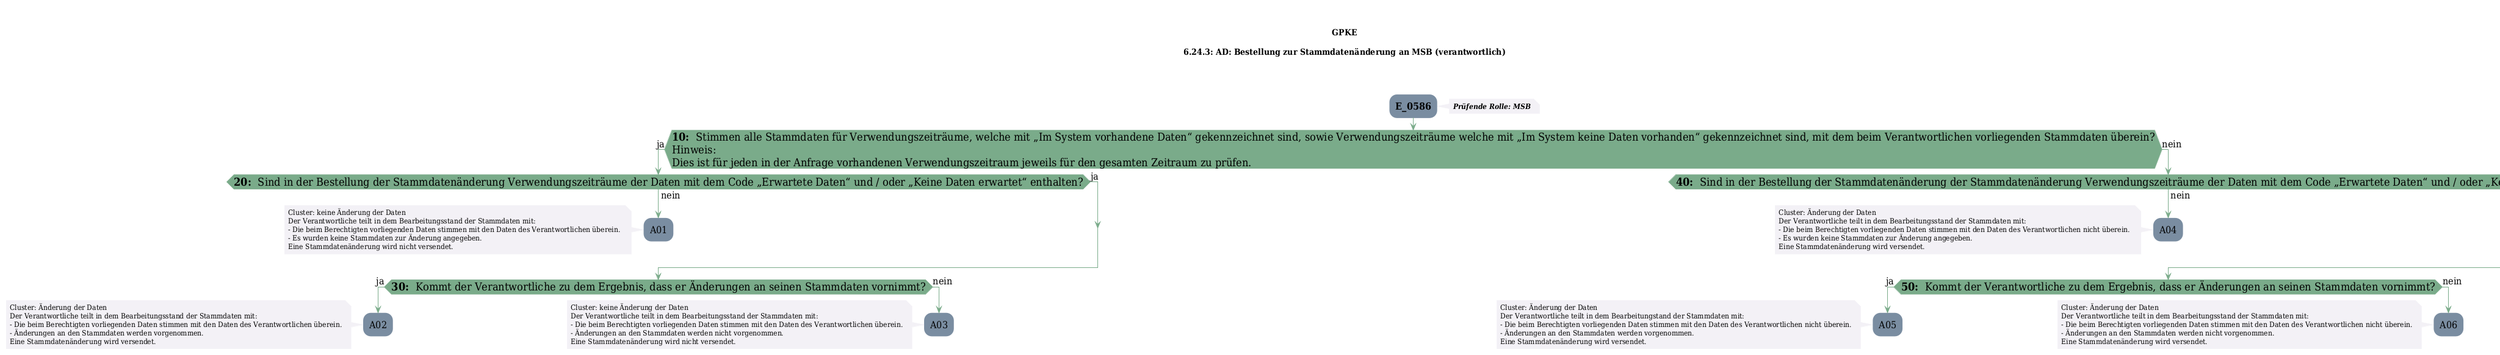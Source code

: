 @startuml
skinparam Shadowing false
skinparam NoteBorderColor #f3f1f6
skinparam NoteBackgroundColor #f3f1f6
skinparam NoteFontSize 12
skinparam ActivityBorderColor none
skinparam ActivityBackgroundColor #7a8da1
skinparam ActivityFontSize 16
skinparam ArrowColor #7aab8a
skinparam ArrowFontSize 16
skinparam ActivityDiamondBackgroundColor #7aab8a
skinparam ActivityDiamondBorderColor #7aab8a
skinparam ActivityDiamondFontSize 18
skinparam defaultFontName DejaVu Serif Condensed
skinparam ActivityEndColor #669580

header
<b>FV2210
2022-12-12
endheader

title
GPKE

6.24.3: AD: Bestellung zur Stammdatenänderung an MSB (verantwortlich)



end title
:<b>E_0586</b>;
note right
<b><i>Prüfende Rolle: MSB
end note

if (<b>10: </b> Stimmen alle Stammdaten für Verwendungszeiträume, welche mit „Im System vorhandene Daten“ gekennzeichnet sind, sowie Verwendungszeiträume welche mit „Im System keine Daten vorhanden“ gekennzeichnet sind, mit dem beim Verantwortlichen vorliegenden Stammdaten überein?
Hinweis:
Dies ist für jeden in der Anfrage vorhandenen Verwendungszeitraum jeweils für den gesamten Zeitraum zu prüfen.) then (ja)
    if (<b>20: </b> Sind in der Bestellung der Stammdatenänderung Verwendungszeiträume der Daten mit dem Code „Erwartete Daten“ und / oder „Keine Daten erwartet“ enthalten?) then (ja)
    else (nein)
        :A01;
        note left
            Cluster: keine Änderung der Daten
            Der Verantwortliche teilt in dem Bearbeitungsstand der Stammdaten mit: 
            - Die beim Berechtigten vorliegenden Daten stimmen mit den Daten des Verantwortlichen überein. 
            - Es wurden keine Stammdaten zur Änderung angegeben. 
            Eine Stammdatenänderung wird nicht versendet.
        endnote
        kill;
    endif
    if (<b>30: </b> Kommt der Verantwortliche zu dem Ergebnis, dass er Änderungen an seinen Stammdaten vornimmt?) then (ja)
        :A02;
        note left
            Cluster: Änderung der Daten
            Der Verantwortliche teilt in dem Bearbeitungsstand der Stammdaten mit:
            - Die beim Berechtigten vorliegenden Daten stimmen mit den Daten des Verantwortlichen überein.
            - Änderungen an den Stammdaten werden vorgenommen. 
            Eine Stammdatenänderung wird versendet.
        endnote
        kill;
    else (nein)
        :A03;
        note left
            Cluster: keine Änderung der Daten
            Der Verantwortliche teilt in dem Bearbeitungsstand der Stammdaten mit:
            - Die beim Berechtigten vorliegenden Daten stimmen mit den Daten des Verantwortlichen überein.
            - Änderungen an den Stammdaten werden nicht vorgenommen.
            Eine Stammdatenänderung wird nicht versendet.
        endnote
        kill;
    endif
else (nein)
    if (<b>40: </b> Sind in der Bestellung der Stammdatenänderung der Stammdatenänderung Verwendungszeiträume der Daten mit dem Code „Erwartete Daten“ und / oder „Keine Daten erwartet“ enthalten?) then (ja)
    else (nein)
        :A04;
        note left
            Cluster: Änderung der Daten
            Der Verantwortliche teilt in dem Bearbeitungsstand der Stammdaten mit: 
            - Die beim Berechtigten vorliegenden Daten stimmen mit den Daten des Verantwortlichen nicht überein. 
            - Es wurden keine Stammdaten zur Änderung angegeben. 
            Eine Stammdatenänderung wird versendet.
        endnote
        kill;
    endif
    if (<b>50: </b> Kommt der Verantwortliche zu dem Ergebnis, dass er Änderungen an seinen Stammdaten vornimmt?) then (ja)
        :A05;
        note left
            Cluster: Änderung der Daten
            Der Verantwortliche teilt in dem Bearbeitungstand der Stammdaten mit:
            - Die beim Berechtigten vorliegenden Daten stimmen mit den Daten des Verantwortlichen nicht überein.
            - Änderungen an den Stammdaten werden vorgenommen.
            Eine Stammdatenänderung wird versendet.
        endnote
        kill;
    else (nein)
        :A06;
        note left
            Cluster: Änderung der Daten
            Der Verantwortliche teilt in dem Bearbeitungsstand der Stammdaten mit: 
            - Die beim Berechtigten vorliegenden Daten stimmen mit den Daten des Verantwortlichen nicht überein.
            - Änderungen an den Stammdaten werden nicht vorgenommen.
            Eine Stammdatenänderung wird versendet.
        endnote
        kill;
    endif
endif

@enduml
